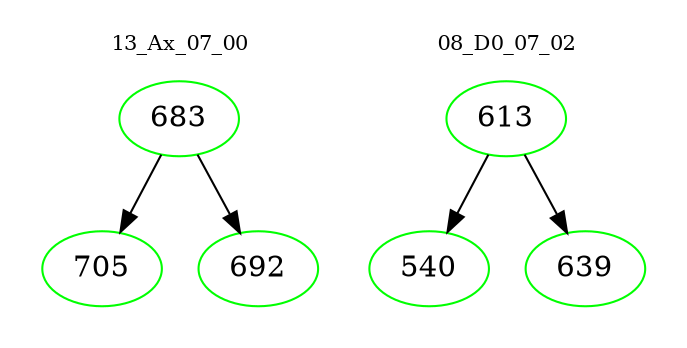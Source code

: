 digraph{
subgraph cluster_0 {
color = white
label = "13_Ax_07_00";
fontsize=10;
T0_683 [label="683", color="green"]
T0_683 -> T0_705 [color="black"]
T0_705 [label="705", color="green"]
T0_683 -> T0_692 [color="black"]
T0_692 [label="692", color="green"]
}
subgraph cluster_1 {
color = white
label = "08_D0_07_02";
fontsize=10;
T1_613 [label="613", color="green"]
T1_613 -> T1_540 [color="black"]
T1_540 [label="540", color="green"]
T1_613 -> T1_639 [color="black"]
T1_639 [label="639", color="green"]
}
}
